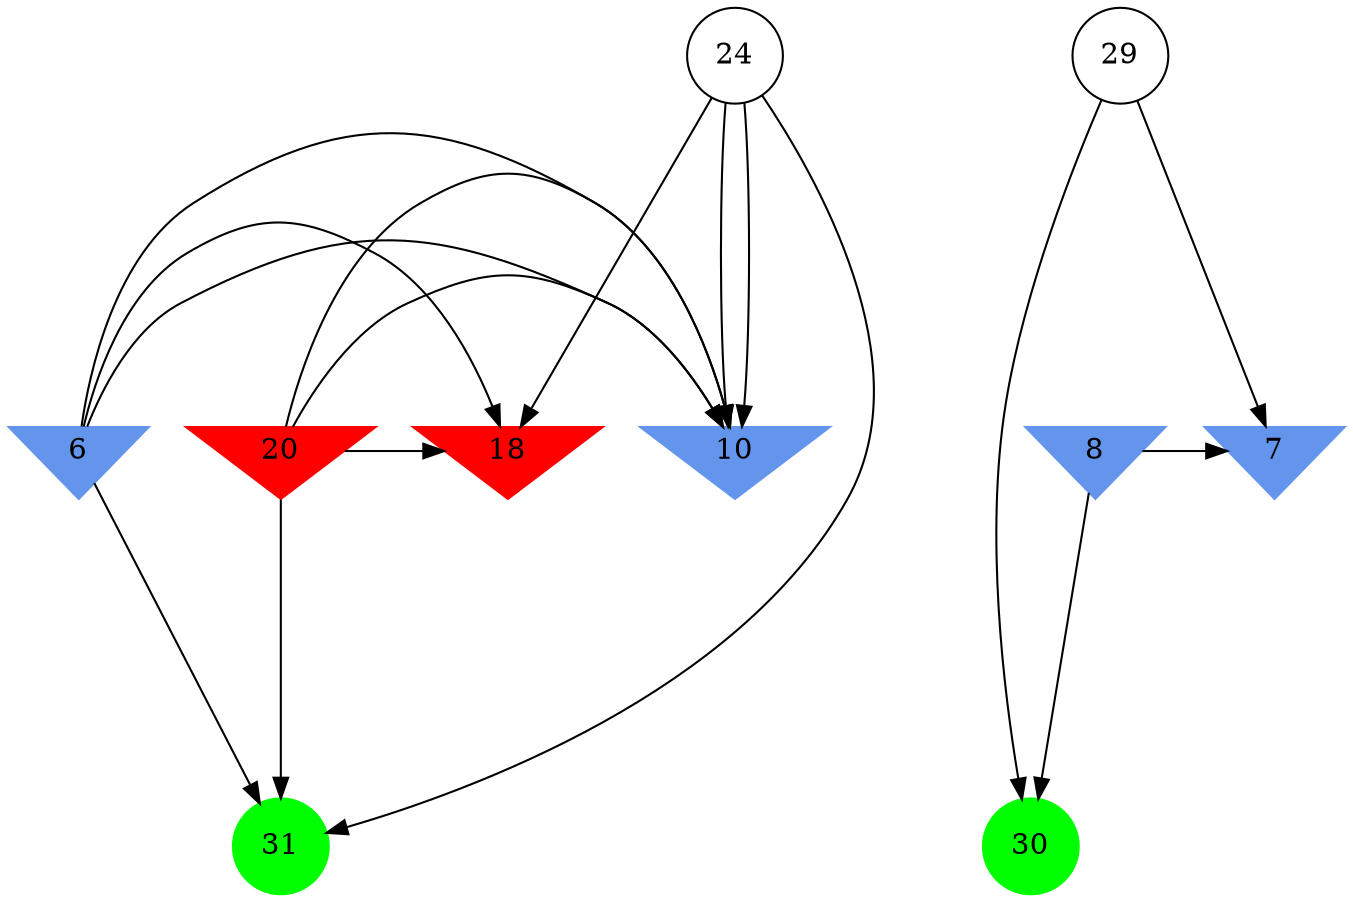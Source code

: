 digraph brain {
	ranksep=2.0;
	6 [shape=invtriangle,style=filled,color=cornflowerblue];
	7 [shape=invtriangle,style=filled,color=cornflowerblue];
	8 [shape=invtriangle,style=filled,color=cornflowerblue];
	10 [shape=invtriangle,style=filled,color=cornflowerblue];
	18 [shape=invtriangle,style=filled,color=red];
	20 [shape=invtriangle,style=filled,color=red];
	24 [shape=circle,color=black];
	29 [shape=circle,color=black];
	30 [shape=circle,style=filled,color=green];
	31 [shape=circle,style=filled,color=green];
	8	->	30;
	8	->	7;
	29	->	30;
	29	->	7;
	20	->	10;
	20	->	18;
	20	->	31;
	20	->	10;
	24	->	10;
	24	->	18;
	24	->	31;
	24	->	10;
	6	->	10;
	6	->	18;
	6	->	31;
	6	->	10;
	{ rank=same; 6; 7; 8; 10; 18; 20; }
	{ rank=same; 24; 29; }
	{ rank=same; 30; 31; }
}
